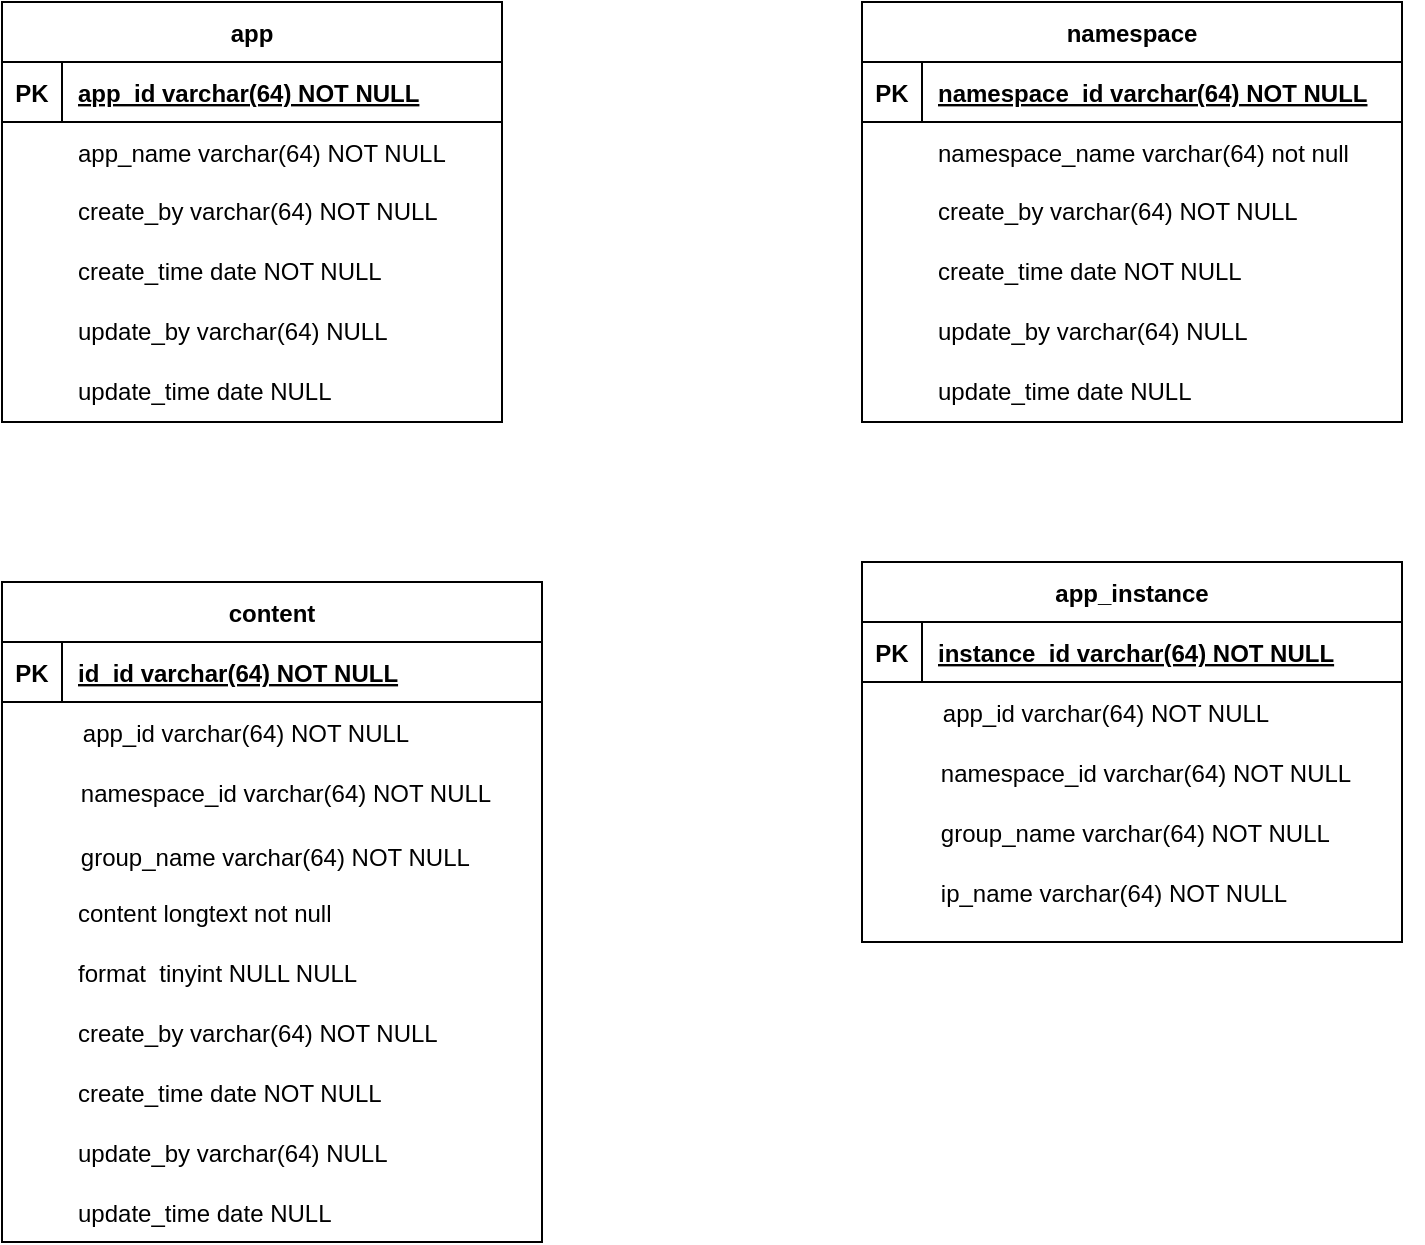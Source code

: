 <mxfile version="14.7.0" type="github">
  <diagram id="R2lEEEUBdFMjLlhIrx00" name="Page-1">
    <mxGraphModel dx="1363" dy="752" grid="1" gridSize="10" guides="1" tooltips="1" connect="1" arrows="1" fold="1" page="1" pageScale="1" pageWidth="2336" pageHeight="1654" math="0" shadow="0" extFonts="Permanent Marker^https://fonts.googleapis.com/css?family=Permanent+Marker">
      <root>
        <mxCell id="0" />
        <mxCell id="1" parent="0" />
        <mxCell id="C-vyLk0tnHw3VtMMgP7b-23" value="app" style="shape=table;startSize=30;container=1;collapsible=1;childLayout=tableLayout;fixedRows=1;rowLines=0;fontStyle=1;align=center;resizeLast=1;" parent="1" vertex="1">
          <mxGeometry x="120" y="120" width="250" height="210" as="geometry" />
        </mxCell>
        <mxCell id="C-vyLk0tnHw3VtMMgP7b-24" value="" style="shape=partialRectangle;collapsible=0;dropTarget=0;pointerEvents=0;fillColor=none;points=[[0,0.5],[1,0.5]];portConstraint=eastwest;top=0;left=0;right=0;bottom=1;" parent="C-vyLk0tnHw3VtMMgP7b-23" vertex="1">
          <mxGeometry y="30" width="250" height="30" as="geometry" />
        </mxCell>
        <mxCell id="C-vyLk0tnHw3VtMMgP7b-25" value="PK" style="shape=partialRectangle;overflow=hidden;connectable=0;fillColor=none;top=0;left=0;bottom=0;right=0;fontStyle=1;" parent="C-vyLk0tnHw3VtMMgP7b-24" vertex="1">
          <mxGeometry width="30" height="30" as="geometry" />
        </mxCell>
        <mxCell id="C-vyLk0tnHw3VtMMgP7b-26" value="app_id varchar(64) NOT NULL " style="shape=partialRectangle;overflow=hidden;connectable=0;fillColor=none;top=0;left=0;bottom=0;right=0;align=left;spacingLeft=6;fontStyle=5;" parent="C-vyLk0tnHw3VtMMgP7b-24" vertex="1">
          <mxGeometry x="30" width="220" height="30" as="geometry" />
        </mxCell>
        <mxCell id="tmyjIiT9FGWEeM-EBc8v-1" value="" style="shape=partialRectangle;collapsible=0;dropTarget=0;pointerEvents=0;fillColor=none;points=[[0,0.5],[1,0.5]];portConstraint=eastwest;top=0;left=0;right=0;bottom=0;" vertex="1" parent="1">
          <mxGeometry x="120" y="180" width="250" height="30" as="geometry" />
        </mxCell>
        <mxCell id="tmyjIiT9FGWEeM-EBc8v-2" value="" style="shape=partialRectangle;overflow=hidden;connectable=0;fillColor=none;top=0;left=0;bottom=0;right=0;" vertex="1" parent="tmyjIiT9FGWEeM-EBc8v-1">
          <mxGeometry width="30" height="30" as="geometry" />
        </mxCell>
        <mxCell id="tmyjIiT9FGWEeM-EBc8v-3" value="app_name varchar(64) NOT NULL" style="shape=partialRectangle;overflow=hidden;connectable=0;fillColor=none;top=0;left=0;bottom=0;right=0;align=left;spacingLeft=6;" vertex="1" parent="tmyjIiT9FGWEeM-EBc8v-1">
          <mxGeometry x="30" width="220" height="30" as="geometry" />
        </mxCell>
        <mxCell id="tmyjIiT9FGWEeM-EBc8v-4" value="" style="shape=partialRectangle;collapsible=0;dropTarget=0;pointerEvents=0;fillColor=none;points=[[0,0.5],[1,0.5]];portConstraint=eastwest;top=0;left=0;right=0;bottom=0;" vertex="1" parent="1">
          <mxGeometry x="120" y="209" width="250" height="30" as="geometry" />
        </mxCell>
        <mxCell id="tmyjIiT9FGWEeM-EBc8v-5" value="" style="shape=partialRectangle;overflow=hidden;connectable=0;fillColor=none;top=0;left=0;bottom=0;right=0;" vertex="1" parent="tmyjIiT9FGWEeM-EBc8v-4">
          <mxGeometry width="30" height="30" as="geometry" />
        </mxCell>
        <mxCell id="tmyjIiT9FGWEeM-EBc8v-6" value="create_by varchar(64) NOT NULL" style="shape=partialRectangle;overflow=hidden;connectable=0;fillColor=none;top=0;left=0;bottom=0;right=0;align=left;spacingLeft=6;" vertex="1" parent="tmyjIiT9FGWEeM-EBc8v-4">
          <mxGeometry x="30" width="220" height="30" as="geometry" />
        </mxCell>
        <mxCell id="tmyjIiT9FGWEeM-EBc8v-7" value="" style="shape=partialRectangle;collapsible=0;dropTarget=0;pointerEvents=0;fillColor=none;points=[[0,0.5],[1,0.5]];portConstraint=eastwest;top=0;left=0;right=0;bottom=0;" vertex="1" parent="1">
          <mxGeometry x="120" y="239" width="250" height="30" as="geometry" />
        </mxCell>
        <mxCell id="tmyjIiT9FGWEeM-EBc8v-8" value="" style="shape=partialRectangle;overflow=hidden;connectable=0;fillColor=none;top=0;left=0;bottom=0;right=0;" vertex="1" parent="tmyjIiT9FGWEeM-EBc8v-7">
          <mxGeometry width="30" height="30" as="geometry" />
        </mxCell>
        <mxCell id="tmyjIiT9FGWEeM-EBc8v-9" value="create_time date NOT NULL" style="shape=partialRectangle;overflow=hidden;connectable=0;fillColor=none;top=0;left=0;bottom=0;right=0;align=left;spacingLeft=6;" vertex="1" parent="tmyjIiT9FGWEeM-EBc8v-7">
          <mxGeometry x="30" width="220" height="30" as="geometry" />
        </mxCell>
        <mxCell id="tmyjIiT9FGWEeM-EBc8v-10" value="" style="shape=partialRectangle;collapsible=0;dropTarget=0;pointerEvents=0;fillColor=none;points=[[0,0.5],[1,0.5]];portConstraint=eastwest;top=0;left=0;right=0;bottom=0;" vertex="1" parent="1">
          <mxGeometry x="120" y="269" width="250" height="30" as="geometry" />
        </mxCell>
        <mxCell id="tmyjIiT9FGWEeM-EBc8v-11" value="" style="shape=partialRectangle;overflow=hidden;connectable=0;fillColor=none;top=0;left=0;bottom=0;right=0;" vertex="1" parent="tmyjIiT9FGWEeM-EBc8v-10">
          <mxGeometry width="30" height="30" as="geometry" />
        </mxCell>
        <mxCell id="tmyjIiT9FGWEeM-EBc8v-12" value="update_by varchar(64) NULL" style="shape=partialRectangle;overflow=hidden;connectable=0;fillColor=none;top=0;left=0;bottom=0;right=0;align=left;spacingLeft=6;" vertex="1" parent="tmyjIiT9FGWEeM-EBc8v-10">
          <mxGeometry x="30" width="220" height="30" as="geometry" />
        </mxCell>
        <mxCell id="tmyjIiT9FGWEeM-EBc8v-13" value="" style="shape=partialRectangle;collapsible=0;dropTarget=0;pointerEvents=0;fillColor=none;points=[[0,0.5],[1,0.5]];portConstraint=eastwest;top=0;left=0;right=0;bottom=0;" vertex="1" parent="1">
          <mxGeometry x="120" y="299" width="250" height="30" as="geometry" />
        </mxCell>
        <mxCell id="tmyjIiT9FGWEeM-EBc8v-14" value="" style="shape=partialRectangle;overflow=hidden;connectable=0;fillColor=none;top=0;left=0;bottom=0;right=0;" vertex="1" parent="tmyjIiT9FGWEeM-EBc8v-13">
          <mxGeometry width="30" height="30" as="geometry" />
        </mxCell>
        <mxCell id="tmyjIiT9FGWEeM-EBc8v-15" value="update_time date NULL" style="shape=partialRectangle;overflow=hidden;connectable=0;fillColor=none;top=0;left=0;bottom=0;right=0;align=left;spacingLeft=6;" vertex="1" parent="tmyjIiT9FGWEeM-EBc8v-13">
          <mxGeometry x="30" width="220" height="30" as="geometry" />
        </mxCell>
        <mxCell id="tmyjIiT9FGWEeM-EBc8v-16" value="namespace" style="shape=table;startSize=30;container=1;collapsible=1;childLayout=tableLayout;fixedRows=1;rowLines=0;fontStyle=1;align=center;resizeLast=1;" vertex="1" parent="1">
          <mxGeometry x="550" y="120" width="270" height="210" as="geometry" />
        </mxCell>
        <mxCell id="tmyjIiT9FGWEeM-EBc8v-17" value="" style="shape=partialRectangle;collapsible=0;dropTarget=0;pointerEvents=0;fillColor=none;points=[[0,0.5],[1,0.5]];portConstraint=eastwest;top=0;left=0;right=0;bottom=1;" vertex="1" parent="tmyjIiT9FGWEeM-EBc8v-16">
          <mxGeometry y="30" width="270" height="30" as="geometry" />
        </mxCell>
        <mxCell id="tmyjIiT9FGWEeM-EBc8v-18" value="PK" style="shape=partialRectangle;overflow=hidden;connectable=0;fillColor=none;top=0;left=0;bottom=0;right=0;fontStyle=1;" vertex="1" parent="tmyjIiT9FGWEeM-EBc8v-17">
          <mxGeometry width="30" height="30" as="geometry" />
        </mxCell>
        <mxCell id="tmyjIiT9FGWEeM-EBc8v-19" value="namespace_id varchar(64) NOT NULL " style="shape=partialRectangle;overflow=hidden;connectable=0;fillColor=none;top=0;left=0;bottom=0;right=0;align=left;spacingLeft=6;fontStyle=5;" vertex="1" parent="tmyjIiT9FGWEeM-EBc8v-17">
          <mxGeometry x="30" width="240" height="30" as="geometry" />
        </mxCell>
        <mxCell id="tmyjIiT9FGWEeM-EBc8v-20" value="" style="shape=partialRectangle;collapsible=0;dropTarget=0;pointerEvents=0;fillColor=none;points=[[0,0.5],[1,0.5]];portConstraint=eastwest;top=0;left=0;right=0;bottom=0;" vertex="1" parent="1">
          <mxGeometry x="550" y="180" width="250" height="30" as="geometry" />
        </mxCell>
        <mxCell id="tmyjIiT9FGWEeM-EBc8v-21" value="" style="shape=partialRectangle;overflow=hidden;connectable=0;fillColor=none;top=0;left=0;bottom=0;right=0;" vertex="1" parent="tmyjIiT9FGWEeM-EBc8v-20">
          <mxGeometry width="30" height="30" as="geometry" />
        </mxCell>
        <mxCell id="tmyjIiT9FGWEeM-EBc8v-22" value="namespace_name varchar(64) not null" style="shape=partialRectangle;overflow=hidden;connectable=0;fillColor=none;top=0;left=0;bottom=0;right=0;align=left;spacingLeft=6;" vertex="1" parent="tmyjIiT9FGWEeM-EBc8v-20">
          <mxGeometry x="30" width="220" height="30" as="geometry" />
        </mxCell>
        <mxCell id="tmyjIiT9FGWEeM-EBc8v-23" value="" style="shape=partialRectangle;collapsible=0;dropTarget=0;pointerEvents=0;fillColor=none;points=[[0,0.5],[1,0.5]];portConstraint=eastwest;top=0;left=0;right=0;bottom=0;" vertex="1" parent="1">
          <mxGeometry x="550" y="209" width="250" height="30" as="geometry" />
        </mxCell>
        <mxCell id="tmyjIiT9FGWEeM-EBc8v-24" value="" style="shape=partialRectangle;overflow=hidden;connectable=0;fillColor=none;top=0;left=0;bottom=0;right=0;" vertex="1" parent="tmyjIiT9FGWEeM-EBc8v-23">
          <mxGeometry width="30" height="30" as="geometry" />
        </mxCell>
        <mxCell id="tmyjIiT9FGWEeM-EBc8v-25" value="create_by varchar(64) NOT NULL" style="shape=partialRectangle;overflow=hidden;connectable=0;fillColor=none;top=0;left=0;bottom=0;right=0;align=left;spacingLeft=6;" vertex="1" parent="tmyjIiT9FGWEeM-EBc8v-23">
          <mxGeometry x="30" width="220" height="30" as="geometry" />
        </mxCell>
        <mxCell id="tmyjIiT9FGWEeM-EBc8v-26" value="" style="shape=partialRectangle;collapsible=0;dropTarget=0;pointerEvents=0;fillColor=none;points=[[0,0.5],[1,0.5]];portConstraint=eastwest;top=0;left=0;right=0;bottom=0;" vertex="1" parent="1">
          <mxGeometry x="550" y="239" width="250" height="30" as="geometry" />
        </mxCell>
        <mxCell id="tmyjIiT9FGWEeM-EBc8v-27" value="" style="shape=partialRectangle;overflow=hidden;connectable=0;fillColor=none;top=0;left=0;bottom=0;right=0;" vertex="1" parent="tmyjIiT9FGWEeM-EBc8v-26">
          <mxGeometry width="30" height="30" as="geometry" />
        </mxCell>
        <mxCell id="tmyjIiT9FGWEeM-EBc8v-28" value="create_time date NOT NULL" style="shape=partialRectangle;overflow=hidden;connectable=0;fillColor=none;top=0;left=0;bottom=0;right=0;align=left;spacingLeft=6;" vertex="1" parent="tmyjIiT9FGWEeM-EBc8v-26">
          <mxGeometry x="30" width="220" height="30" as="geometry" />
        </mxCell>
        <mxCell id="tmyjIiT9FGWEeM-EBc8v-29" value="" style="shape=partialRectangle;collapsible=0;dropTarget=0;pointerEvents=0;fillColor=none;points=[[0,0.5],[1,0.5]];portConstraint=eastwest;top=0;left=0;right=0;bottom=0;" vertex="1" parent="1">
          <mxGeometry x="550" y="269" width="250" height="30" as="geometry" />
        </mxCell>
        <mxCell id="tmyjIiT9FGWEeM-EBc8v-30" value="" style="shape=partialRectangle;overflow=hidden;connectable=0;fillColor=none;top=0;left=0;bottom=0;right=0;" vertex="1" parent="tmyjIiT9FGWEeM-EBc8v-29">
          <mxGeometry width="30" height="30" as="geometry" />
        </mxCell>
        <mxCell id="tmyjIiT9FGWEeM-EBc8v-31" value="update_by varchar(64) NULL" style="shape=partialRectangle;overflow=hidden;connectable=0;fillColor=none;top=0;left=0;bottom=0;right=0;align=left;spacingLeft=6;" vertex="1" parent="tmyjIiT9FGWEeM-EBc8v-29">
          <mxGeometry x="30" width="220" height="30" as="geometry" />
        </mxCell>
        <mxCell id="tmyjIiT9FGWEeM-EBc8v-32" value="" style="shape=partialRectangle;collapsible=0;dropTarget=0;pointerEvents=0;fillColor=none;points=[[0,0.5],[1,0.5]];portConstraint=eastwest;top=0;left=0;right=0;bottom=0;" vertex="1" parent="1">
          <mxGeometry x="550" y="299" width="250" height="30" as="geometry" />
        </mxCell>
        <mxCell id="tmyjIiT9FGWEeM-EBc8v-33" value="" style="shape=partialRectangle;overflow=hidden;connectable=0;fillColor=none;top=0;left=0;bottom=0;right=0;" vertex="1" parent="tmyjIiT9FGWEeM-EBc8v-32">
          <mxGeometry width="30" height="30" as="geometry" />
        </mxCell>
        <mxCell id="tmyjIiT9FGWEeM-EBc8v-34" value="update_time date NULL" style="shape=partialRectangle;overflow=hidden;connectable=0;fillColor=none;top=0;left=0;bottom=0;right=0;align=left;spacingLeft=6;" vertex="1" parent="tmyjIiT9FGWEeM-EBc8v-32">
          <mxGeometry x="30" width="220" height="30" as="geometry" />
        </mxCell>
        <mxCell id="tmyjIiT9FGWEeM-EBc8v-35" value="content" style="shape=table;startSize=30;container=1;collapsible=1;childLayout=tableLayout;fixedRows=1;rowLines=0;fontStyle=1;align=center;resizeLast=1;" vertex="1" parent="1">
          <mxGeometry x="120" y="410" width="270" height="330" as="geometry" />
        </mxCell>
        <mxCell id="tmyjIiT9FGWEeM-EBc8v-36" value="" style="shape=partialRectangle;collapsible=0;dropTarget=0;pointerEvents=0;fillColor=none;points=[[0,0.5],[1,0.5]];portConstraint=eastwest;top=0;left=0;right=0;bottom=1;" vertex="1" parent="tmyjIiT9FGWEeM-EBc8v-35">
          <mxGeometry y="30" width="270" height="30" as="geometry" />
        </mxCell>
        <mxCell id="tmyjIiT9FGWEeM-EBc8v-37" value="PK" style="shape=partialRectangle;overflow=hidden;connectable=0;fillColor=none;top=0;left=0;bottom=0;right=0;fontStyle=1;" vertex="1" parent="tmyjIiT9FGWEeM-EBc8v-36">
          <mxGeometry width="30" height="30" as="geometry" />
        </mxCell>
        <mxCell id="tmyjIiT9FGWEeM-EBc8v-38" value="id_id varchar(64) NOT NULL " style="shape=partialRectangle;overflow=hidden;connectable=0;fillColor=none;top=0;left=0;bottom=0;right=0;align=left;spacingLeft=6;fontStyle=5;" vertex="1" parent="tmyjIiT9FGWEeM-EBc8v-36">
          <mxGeometry x="30" width="240" height="30" as="geometry" />
        </mxCell>
        <mxCell id="tmyjIiT9FGWEeM-EBc8v-39" value="app_instance" style="shape=table;startSize=30;container=1;collapsible=1;childLayout=tableLayout;fixedRows=1;rowLines=0;fontStyle=1;align=center;resizeLast=1;" vertex="1" parent="1">
          <mxGeometry x="550" y="400" width="270" height="190" as="geometry" />
        </mxCell>
        <mxCell id="tmyjIiT9FGWEeM-EBc8v-40" value="" style="shape=partialRectangle;collapsible=0;dropTarget=0;pointerEvents=0;fillColor=none;points=[[0,0.5],[1,0.5]];portConstraint=eastwest;top=0;left=0;right=0;bottom=1;" vertex="1" parent="tmyjIiT9FGWEeM-EBc8v-39">
          <mxGeometry y="30" width="270" height="30" as="geometry" />
        </mxCell>
        <mxCell id="tmyjIiT9FGWEeM-EBc8v-41" value="PK" style="shape=partialRectangle;overflow=hidden;connectable=0;fillColor=none;top=0;left=0;bottom=0;right=0;fontStyle=1;" vertex="1" parent="tmyjIiT9FGWEeM-EBc8v-40">
          <mxGeometry width="30" height="30" as="geometry" />
        </mxCell>
        <mxCell id="tmyjIiT9FGWEeM-EBc8v-42" value="instance_id varchar(64) NOT NULL " style="shape=partialRectangle;overflow=hidden;connectable=0;fillColor=none;top=0;left=0;bottom=0;right=0;align=left;spacingLeft=6;fontStyle=5;" vertex="1" parent="tmyjIiT9FGWEeM-EBc8v-40">
          <mxGeometry x="30" width="240" height="30" as="geometry" />
        </mxCell>
        <mxCell id="tmyjIiT9FGWEeM-EBc8v-43" value="" style="shape=partialRectangle;collapsible=0;dropTarget=0;pointerEvents=0;fillColor=none;points=[[0,0.5],[1,0.5]];portConstraint=eastwest;top=0;left=0;right=0;bottom=0;" vertex="1" parent="1">
          <mxGeometry x="550" y="460" width="270" height="30" as="geometry" />
        </mxCell>
        <mxCell id="tmyjIiT9FGWEeM-EBc8v-44" value="" style="shape=partialRectangle;overflow=hidden;connectable=0;fillColor=none;top=0;left=0;bottom=0;right=0;" vertex="1" parent="tmyjIiT9FGWEeM-EBc8v-43">
          <mxGeometry width="32.4" height="30" as="geometry" />
        </mxCell>
        <mxCell id="tmyjIiT9FGWEeM-EBc8v-45" value="app_id varchar(64) NOT NULL" style="shape=partialRectangle;overflow=hidden;connectable=0;fillColor=none;top=0;left=0;bottom=0;right=0;align=left;spacingLeft=6;" vertex="1" parent="tmyjIiT9FGWEeM-EBc8v-43">
          <mxGeometry x="32.4" width="237.6" height="30" as="geometry" />
        </mxCell>
        <mxCell id="tmyjIiT9FGWEeM-EBc8v-46" value="" style="shape=partialRectangle;collapsible=0;dropTarget=0;pointerEvents=0;fillColor=none;points=[[0,0.5],[1,0.5]];portConstraint=eastwest;top=0;left=0;right=0;bottom=0;" vertex="1" parent="1">
          <mxGeometry x="550" y="490" width="270" height="30" as="geometry" />
        </mxCell>
        <mxCell id="tmyjIiT9FGWEeM-EBc8v-47" value="" style="shape=partialRectangle;overflow=hidden;connectable=0;fillColor=none;top=0;left=0;bottom=0;right=0;" vertex="1" parent="tmyjIiT9FGWEeM-EBc8v-46">
          <mxGeometry width="32.4" height="30" as="geometry" />
        </mxCell>
        <mxCell id="tmyjIiT9FGWEeM-EBc8v-48" value="namespace_id varchar(64) NOT NULL" style="shape=partialRectangle;overflow=hidden;connectable=0;fillColor=none;top=0;left=0;bottom=0;right=0;align=left;spacingLeft=6;" vertex="1" parent="tmyjIiT9FGWEeM-EBc8v-46">
          <mxGeometry x="31.4" width="237.6" height="30" as="geometry" />
        </mxCell>
        <mxCell id="tmyjIiT9FGWEeM-EBc8v-49" value="" style="shape=partialRectangle;collapsible=0;dropTarget=0;pointerEvents=0;fillColor=none;points=[[0,0.5],[1,0.5]];portConstraint=eastwest;top=0;left=0;right=0;bottom=0;" vertex="1" parent="1">
          <mxGeometry x="550" y="520" width="270" height="30" as="geometry" />
        </mxCell>
        <mxCell id="tmyjIiT9FGWEeM-EBc8v-50" value="" style="shape=partialRectangle;overflow=hidden;connectable=0;fillColor=none;top=0;left=0;bottom=0;right=0;" vertex="1" parent="tmyjIiT9FGWEeM-EBc8v-49">
          <mxGeometry width="32.4" height="30" as="geometry" />
        </mxCell>
        <mxCell id="tmyjIiT9FGWEeM-EBc8v-51" value="group_name varchar(64) NOT NULL" style="shape=partialRectangle;overflow=hidden;connectable=0;fillColor=none;top=0;left=0;bottom=0;right=0;align=left;spacingLeft=6;" vertex="1" parent="tmyjIiT9FGWEeM-EBc8v-49">
          <mxGeometry x="31.4" width="237.6" height="30" as="geometry" />
        </mxCell>
        <mxCell id="tmyjIiT9FGWEeM-EBc8v-52" value="" style="shape=partialRectangle;collapsible=0;dropTarget=0;pointerEvents=0;fillColor=none;points=[[0,0.5],[1,0.5]];portConstraint=eastwest;top=0;left=0;right=0;bottom=0;" vertex="1" parent="1">
          <mxGeometry x="550" y="550" width="270" height="30" as="geometry" />
        </mxCell>
        <mxCell id="tmyjIiT9FGWEeM-EBc8v-53" value="" style="shape=partialRectangle;overflow=hidden;connectable=0;fillColor=none;top=0;left=0;bottom=0;right=0;" vertex="1" parent="tmyjIiT9FGWEeM-EBc8v-52">
          <mxGeometry width="32.4" height="30" as="geometry" />
        </mxCell>
        <mxCell id="tmyjIiT9FGWEeM-EBc8v-54" value="ip_name varchar(64) NOT NULL" style="shape=partialRectangle;overflow=hidden;connectable=0;fillColor=none;top=0;left=0;bottom=0;right=0;align=left;spacingLeft=6;" vertex="1" parent="tmyjIiT9FGWEeM-EBc8v-52">
          <mxGeometry x="31.4" width="237.6" height="30" as="geometry" />
        </mxCell>
        <mxCell id="tmyjIiT9FGWEeM-EBc8v-55" value="" style="shape=partialRectangle;collapsible=0;dropTarget=0;pointerEvents=0;fillColor=none;points=[[0,0.5],[1,0.5]];portConstraint=eastwest;top=0;left=0;right=0;bottom=0;" vertex="1" parent="1">
          <mxGeometry x="560" y="590" width="270" height="30" as="geometry" />
        </mxCell>
        <mxCell id="tmyjIiT9FGWEeM-EBc8v-56" value="" style="shape=partialRectangle;overflow=hidden;connectable=0;fillColor=none;top=0;left=0;bottom=0;right=0;" vertex="1" parent="tmyjIiT9FGWEeM-EBc8v-55">
          <mxGeometry width="32.4" height="30" as="geometry" />
        </mxCell>
        <mxCell id="tmyjIiT9FGWEeM-EBc8v-58" value="" style="shape=partialRectangle;collapsible=0;dropTarget=0;pointerEvents=0;fillColor=none;points=[[0,0.5],[1,0.5]];portConstraint=eastwest;top=0;left=0;right=0;bottom=0;" vertex="1" parent="1">
          <mxGeometry x="120" y="470" width="270" height="30" as="geometry" />
        </mxCell>
        <mxCell id="tmyjIiT9FGWEeM-EBc8v-59" value="" style="shape=partialRectangle;overflow=hidden;connectable=0;fillColor=none;top=0;left=0;bottom=0;right=0;" vertex="1" parent="tmyjIiT9FGWEeM-EBc8v-58">
          <mxGeometry width="32.4" height="30" as="geometry" />
        </mxCell>
        <mxCell id="tmyjIiT9FGWEeM-EBc8v-60" value="app_id varchar(64) NOT NULL" style="shape=partialRectangle;overflow=hidden;connectable=0;fillColor=none;top=0;left=0;bottom=0;right=0;align=left;spacingLeft=6;" vertex="1" parent="tmyjIiT9FGWEeM-EBc8v-58">
          <mxGeometry x="32.4" width="237.6" height="30" as="geometry" />
        </mxCell>
        <mxCell id="tmyjIiT9FGWEeM-EBc8v-61" value="" style="shape=partialRectangle;collapsible=0;dropTarget=0;pointerEvents=0;fillColor=none;points=[[0,0.5],[1,0.5]];portConstraint=eastwest;top=0;left=0;right=0;bottom=0;" vertex="1" parent="1">
          <mxGeometry x="120" y="500" width="270" height="30" as="geometry" />
        </mxCell>
        <mxCell id="tmyjIiT9FGWEeM-EBc8v-62" value="" style="shape=partialRectangle;overflow=hidden;connectable=0;fillColor=none;top=0;left=0;bottom=0;right=0;" vertex="1" parent="tmyjIiT9FGWEeM-EBc8v-61">
          <mxGeometry width="32.4" height="30" as="geometry" />
        </mxCell>
        <mxCell id="tmyjIiT9FGWEeM-EBc8v-63" value="namespace_id varchar(64) NOT NULL" style="shape=partialRectangle;overflow=hidden;connectable=0;fillColor=none;top=0;left=0;bottom=0;right=0;align=left;spacingLeft=6;" vertex="1" parent="tmyjIiT9FGWEeM-EBc8v-61">
          <mxGeometry x="31.4" width="237.6" height="30" as="geometry" />
        </mxCell>
        <mxCell id="tmyjIiT9FGWEeM-EBc8v-64" value="" style="shape=partialRectangle;collapsible=0;dropTarget=0;pointerEvents=0;fillColor=none;points=[[0,0.5],[1,0.5]];portConstraint=eastwest;top=0;left=0;right=0;bottom=0;" vertex="1" parent="1">
          <mxGeometry x="120" y="532" width="270" height="30" as="geometry" />
        </mxCell>
        <mxCell id="tmyjIiT9FGWEeM-EBc8v-65" value="" style="shape=partialRectangle;overflow=hidden;connectable=0;fillColor=none;top=0;left=0;bottom=0;right=0;" vertex="1" parent="tmyjIiT9FGWEeM-EBc8v-64">
          <mxGeometry width="32.4" height="30" as="geometry" />
        </mxCell>
        <mxCell id="tmyjIiT9FGWEeM-EBc8v-66" value="group_name varchar(64) NOT NULL" style="shape=partialRectangle;overflow=hidden;connectable=0;fillColor=none;top=0;left=0;bottom=0;right=0;align=left;spacingLeft=6;" vertex="1" parent="tmyjIiT9FGWEeM-EBc8v-64">
          <mxGeometry x="31.4" width="237.6" height="30" as="geometry" />
        </mxCell>
        <mxCell id="tmyjIiT9FGWEeM-EBc8v-67" value="" style="shape=partialRectangle;collapsible=0;dropTarget=0;pointerEvents=0;fillColor=none;points=[[0,0.5],[1,0.5]];portConstraint=eastwest;top=0;left=0;right=0;bottom=0;" vertex="1" parent="1">
          <mxGeometry x="120" y="560" width="250" height="30" as="geometry" />
        </mxCell>
        <mxCell id="tmyjIiT9FGWEeM-EBc8v-68" value="" style="shape=partialRectangle;overflow=hidden;connectable=0;fillColor=none;top=0;left=0;bottom=0;right=0;" vertex="1" parent="tmyjIiT9FGWEeM-EBc8v-67">
          <mxGeometry width="30" height="30" as="geometry" />
        </mxCell>
        <mxCell id="tmyjIiT9FGWEeM-EBc8v-69" value="content longtext not null" style="shape=partialRectangle;overflow=hidden;connectable=0;fillColor=none;top=0;left=0;bottom=0;right=0;align=left;spacingLeft=6;" vertex="1" parent="tmyjIiT9FGWEeM-EBc8v-67">
          <mxGeometry x="30" width="220" height="30" as="geometry" />
        </mxCell>
        <mxCell id="tmyjIiT9FGWEeM-EBc8v-70" value="" style="shape=partialRectangle;collapsible=0;dropTarget=0;pointerEvents=0;fillColor=none;points=[[0,0.5],[1,0.5]];portConstraint=eastwest;top=0;left=0;right=0;bottom=0;" vertex="1" parent="1">
          <mxGeometry x="120" y="590" width="250" height="30" as="geometry" />
        </mxCell>
        <mxCell id="tmyjIiT9FGWEeM-EBc8v-71" value="" style="shape=partialRectangle;overflow=hidden;connectable=0;fillColor=none;top=0;left=0;bottom=0;right=0;" vertex="1" parent="tmyjIiT9FGWEeM-EBc8v-70">
          <mxGeometry width="30" height="30" as="geometry" />
        </mxCell>
        <mxCell id="tmyjIiT9FGWEeM-EBc8v-72" value="format  tinyint NULL NULL" style="shape=partialRectangle;overflow=hidden;connectable=0;fillColor=none;top=0;left=0;bottom=0;right=0;align=left;spacingLeft=6;" vertex="1" parent="tmyjIiT9FGWEeM-EBc8v-70">
          <mxGeometry x="30" width="220" height="30" as="geometry" />
        </mxCell>
        <mxCell id="tmyjIiT9FGWEeM-EBc8v-73" value="" style="shape=partialRectangle;collapsible=0;dropTarget=0;pointerEvents=0;fillColor=none;points=[[0,0.5],[1,0.5]];portConstraint=eastwest;top=0;left=0;right=0;bottom=0;" vertex="1" parent="1">
          <mxGeometry x="120" y="620" width="250" height="30" as="geometry" />
        </mxCell>
        <mxCell id="tmyjIiT9FGWEeM-EBc8v-74" value="" style="shape=partialRectangle;overflow=hidden;connectable=0;fillColor=none;top=0;left=0;bottom=0;right=0;" vertex="1" parent="tmyjIiT9FGWEeM-EBc8v-73">
          <mxGeometry width="30" height="30" as="geometry" />
        </mxCell>
        <mxCell id="tmyjIiT9FGWEeM-EBc8v-75" value="create_by varchar(64) NOT NULL" style="shape=partialRectangle;overflow=hidden;connectable=0;fillColor=none;top=0;left=0;bottom=0;right=0;align=left;spacingLeft=6;" vertex="1" parent="tmyjIiT9FGWEeM-EBc8v-73">
          <mxGeometry x="30" width="220" height="30" as="geometry" />
        </mxCell>
        <mxCell id="tmyjIiT9FGWEeM-EBc8v-76" value="" style="shape=partialRectangle;collapsible=0;dropTarget=0;pointerEvents=0;fillColor=none;points=[[0,0.5],[1,0.5]];portConstraint=eastwest;top=0;left=0;right=0;bottom=0;" vertex="1" parent="1">
          <mxGeometry x="120" y="650" width="250" height="30" as="geometry" />
        </mxCell>
        <mxCell id="tmyjIiT9FGWEeM-EBc8v-77" value="" style="shape=partialRectangle;overflow=hidden;connectable=0;fillColor=none;top=0;left=0;bottom=0;right=0;" vertex="1" parent="tmyjIiT9FGWEeM-EBc8v-76">
          <mxGeometry width="30" height="30" as="geometry" />
        </mxCell>
        <mxCell id="tmyjIiT9FGWEeM-EBc8v-78" value="create_time date NOT NULL" style="shape=partialRectangle;overflow=hidden;connectable=0;fillColor=none;top=0;left=0;bottom=0;right=0;align=left;spacingLeft=6;" vertex="1" parent="tmyjIiT9FGWEeM-EBc8v-76">
          <mxGeometry x="30" width="220" height="30" as="geometry" />
        </mxCell>
        <mxCell id="tmyjIiT9FGWEeM-EBc8v-79" value="" style="shape=partialRectangle;collapsible=0;dropTarget=0;pointerEvents=0;fillColor=none;points=[[0,0.5],[1,0.5]];portConstraint=eastwest;top=0;left=0;right=0;bottom=0;" vertex="1" parent="1">
          <mxGeometry x="120" y="680" width="250" height="30" as="geometry" />
        </mxCell>
        <mxCell id="tmyjIiT9FGWEeM-EBc8v-80" value="" style="shape=partialRectangle;overflow=hidden;connectable=0;fillColor=none;top=0;left=0;bottom=0;right=0;" vertex="1" parent="tmyjIiT9FGWEeM-EBc8v-79">
          <mxGeometry width="30" height="30" as="geometry" />
        </mxCell>
        <mxCell id="tmyjIiT9FGWEeM-EBc8v-81" value="update_by varchar(64) NULL" style="shape=partialRectangle;overflow=hidden;connectable=0;fillColor=none;top=0;left=0;bottom=0;right=0;align=left;spacingLeft=6;" vertex="1" parent="tmyjIiT9FGWEeM-EBc8v-79">
          <mxGeometry x="30" width="220" height="30" as="geometry" />
        </mxCell>
        <mxCell id="tmyjIiT9FGWEeM-EBc8v-82" value="" style="shape=partialRectangle;collapsible=0;dropTarget=0;pointerEvents=0;fillColor=none;points=[[0,0.5],[1,0.5]];portConstraint=eastwest;top=0;left=0;right=0;bottom=0;" vertex="1" parent="1">
          <mxGeometry x="120" y="710" width="250" height="30" as="geometry" />
        </mxCell>
        <mxCell id="tmyjIiT9FGWEeM-EBc8v-83" value="" style="shape=partialRectangle;overflow=hidden;connectable=0;fillColor=none;top=0;left=0;bottom=0;right=0;" vertex="1" parent="tmyjIiT9FGWEeM-EBc8v-82">
          <mxGeometry width="30" height="30" as="geometry" />
        </mxCell>
        <mxCell id="tmyjIiT9FGWEeM-EBc8v-84" value="update_time date NULL" style="shape=partialRectangle;overflow=hidden;connectable=0;fillColor=none;top=0;left=0;bottom=0;right=0;align=left;spacingLeft=6;" vertex="1" parent="tmyjIiT9FGWEeM-EBc8v-82">
          <mxGeometry x="30" width="220" height="30" as="geometry" />
        </mxCell>
      </root>
    </mxGraphModel>
  </diagram>
</mxfile>
